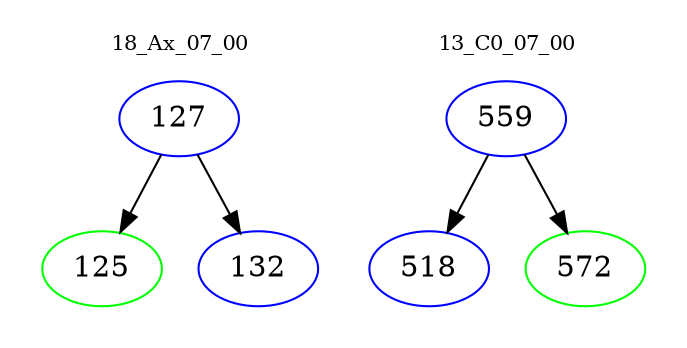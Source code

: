 digraph{
subgraph cluster_0 {
color = white
label = "18_Ax_07_00";
fontsize=10;
T0_127 [label="127", color="blue"]
T0_127 -> T0_125 [color="black"]
T0_125 [label="125", color="green"]
T0_127 -> T0_132 [color="black"]
T0_132 [label="132", color="blue"]
}
subgraph cluster_1 {
color = white
label = "13_C0_07_00";
fontsize=10;
T1_559 [label="559", color="blue"]
T1_559 -> T1_518 [color="black"]
T1_518 [label="518", color="blue"]
T1_559 -> T1_572 [color="black"]
T1_572 [label="572", color="green"]
}
}
